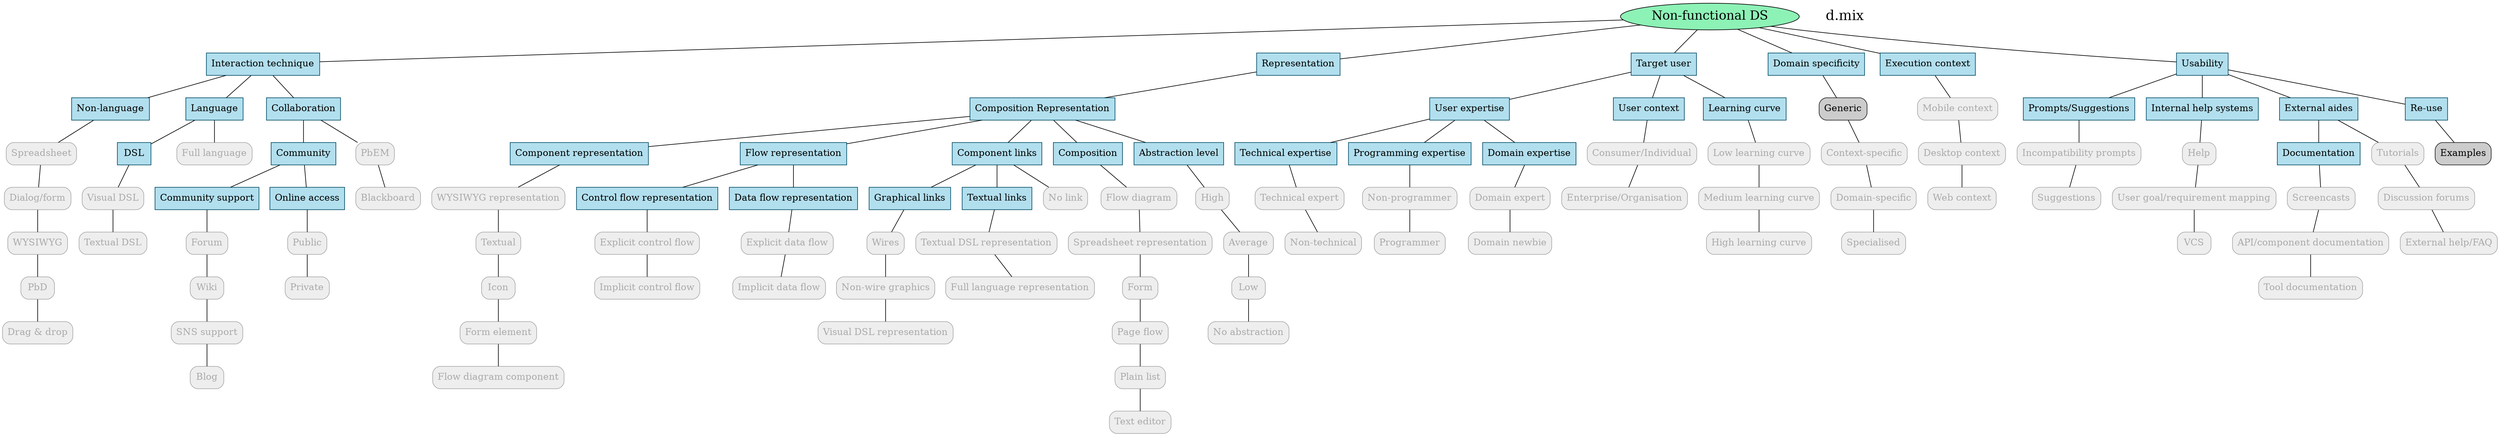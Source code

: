 digraph output {node [color="047b35",fillcolor="#8df2b6",style=filled fontsize="20"];
"Non-functional DS"node [color="#FFFFFF",fillcolor="#FFFFFF",style=filled, fontcolor="#000000" fontsize="22"]; 
 "d.mix" 



node[shape=box,color="#004a63",fillcolor=lightblue2,style=filled fontsize="15"];
"Interaction technique","Representation","Target user","Domain specificity","Execution context","Usability","Non-language","Language","DSL","Collaboration","Community","Community support","Online access","Component representation","Composition Representation","Flow representation","Control flow representation","Data flow representation","Component links","Graphical links","Textual links","Composition","Technical expertise","User expertise","Abstraction level","User context","Prompts/Suggestions","Internal help systems","External aides","Documentation","Re-use","Learning curve","Programming expertise","Domain expertise"

node [color="#222222", style="rounded,filled", shape=rect, fontcolor="#000000", fillcolor="#CCCCCC"];
"Generic","Examples"

node [color="#AAAAAA", style="rounded,filled", shape=rect, fontcolor="#AAAAAA", fillcolor="#EEEEEE"];
"Spreadsheet","Dialog/form","WYSIWYG","PbD","Drag & drop","Full language","Visual DSL","Textual DSL","PbEM","Blackboard","Forum","Wiki","Public","Private","WYSIWYG representation","Textual","Icon","Explicit control flow","Implicit control flow","Explicit data flow","Implicit data flow","Wires","Non-wire graphics","Visual DSL representation","Textual DSL representation","Full language representation","Flow diagram","Spreadsheet representation","Form","Page flow","High","Average","Low","Domain expert","Domain newbie","Technical expert","Non-technical","Consumer/Individual","Enterprise/Organisation","Plain list","SNS support","Context-specific","Domain-specific","Specialised","Mobile context","Desktop context","Web context","Incompatibility prompts","Suggestions","Help","User goal/requirement mapping","VCS","Tutorials","Discussion forums","Screencasts","API/component documentation","No link","External help/FAQ","Blog","No abstraction","Text editor","Form element","Tool documentation","Flow diagram component","Low learning curve","Medium learning curve","High learning curve","Non-programmer","Programmer"



"Non-functional DS"->"Interaction technique" [arrowhead=none]
"Non-functional DS"->"Representation" [arrowhead=none]
"Non-functional DS"->"Target user" [arrowhead=none]
"Non-functional DS"->"Domain specificity" [arrowhead=none]
"Non-functional DS"->"Execution context" [arrowhead=none]
"Non-functional DS"->"Usability" [arrowhead=none]
"Interaction technique"->"Non-language" [arrowhead=none]
"Interaction technique"->"Language" [arrowhead=none]
"Language"->"DSL" [arrowhead=none]
"Interaction technique"->"Collaboration" [arrowhead=none]
"Collaboration"->"Community" [arrowhead=none]
"Community"->"Community support" [arrowhead=none]
"Community"->"Online access" [arrowhead=none]
"Composition Representation"->"Component representation" [arrowhead=none]
"Composition Representation"->"Flow representation" [arrowhead=none]
"Flow representation"->"Control flow representation" [arrowhead=none]
"Flow representation"->"Data flow representation" [arrowhead=none]
"Composition Representation"->"Component links" [arrowhead=none]
"Component links"->"Graphical links" [arrowhead=none]
"Component links"->"Textual links" [arrowhead=none]
"Composition Representation"->"Composition" [arrowhead=none]
"User expertise"->"Technical expertise" [arrowhead=none]
"Composition Representation"->"Abstraction level" [arrowhead=none]
"Target user"->"User expertise" [arrowhead=none]
"Target user"->"User context" [arrowhead=none]
"Usability"->"Prompts/Suggestions" [arrowhead=none]
"Usability"->"Internal help systems" [arrowhead=none]
"Usability"->"External aides" [arrowhead=none]
"External aides"->"Documentation" [arrowhead=none]
"Usability"->"Re-use" [arrowhead=none]
"Target user"->"Learning curve" [arrowhead=none]
"User expertise"->"Programming expertise" [arrowhead=none]
"Representation"->"Composition Representation" [arrowhead=none]
"User expertise"->"Domain expertise" [arrowhead=none]
"Non-language"->"Spreadsheet"->"Dialog/form"->"WYSIWYG"->"PbD"->"Drag & drop" [arrowhead=none]
"Language"->"Full language" [arrowhead=none]
"DSL"->"Visual DSL"->"Textual DSL" [arrowhead=none]
"Collaboration"->"PbEM"->"Blackboard" [arrowhead=none]
"Community support"->"Forum"->"Wiki"->"SNS support"->"Blog" [arrowhead=none]
"Online access"->"Public"->"Private" [arrowhead=none]
"Component representation"->"WYSIWYG representation"->"Textual"->"Icon"->"Form element"->"Flow diagram component" [arrowhead=none]
"Control flow representation"->"Explicit control flow"->"Implicit control flow" [arrowhead=none]
"Data flow representation"->"Explicit data flow"->"Implicit data flow" [arrowhead=none]
"Graphical links"->"Wires"->"Non-wire graphics"->"Visual DSL representation" [arrowhead=none]
"Textual links"->"Textual DSL representation"->"Full language representation" [arrowhead=none]
"Composition"->"Flow diagram"->"Spreadsheet representation"->"Form"->"Page flow"->"Plain list"->"Text editor" [arrowhead=none]
"Abstraction level"->"High"->"Average"->"Low"->"No abstraction" [arrowhead=none]
"Domain expertise"->"Domain expert"->"Domain newbie" [arrowhead=none]
"Technical expertise"->"Technical expert"->"Non-technical" [arrowhead=none]
"User context"->"Consumer/Individual"->"Enterprise/Organisation" [arrowhead=none]
"Domain specificity"->"Generic"->"Context-specific"->"Domain-specific"->"Specialised" [arrowhead=none]
"Execution context"->"Mobile context"->"Desktop context"->"Web context" [arrowhead=none]
"Prompts/Suggestions"->"Incompatibility prompts"->"Suggestions" [arrowhead=none]
"Internal help systems"->"Help"->"User goal/requirement mapping"->"VCS" [arrowhead=none]
"External aides"->"Tutorials"->"Discussion forums"->"External help/FAQ" [arrowhead=none]
"Documentation"->"Screencasts"->"API/component documentation"->"Tool documentation" [arrowhead=none]
"Re-use"->"Examples" [arrowhead=none]
"Component links"->"No link" [arrowhead=none]
"Learning curve"->"Low learning curve"->"Medium learning curve"->"High learning curve" [arrowhead=none]
"Programming expertise"->"Non-programmer"->"Programmer" [arrowhead=none]}